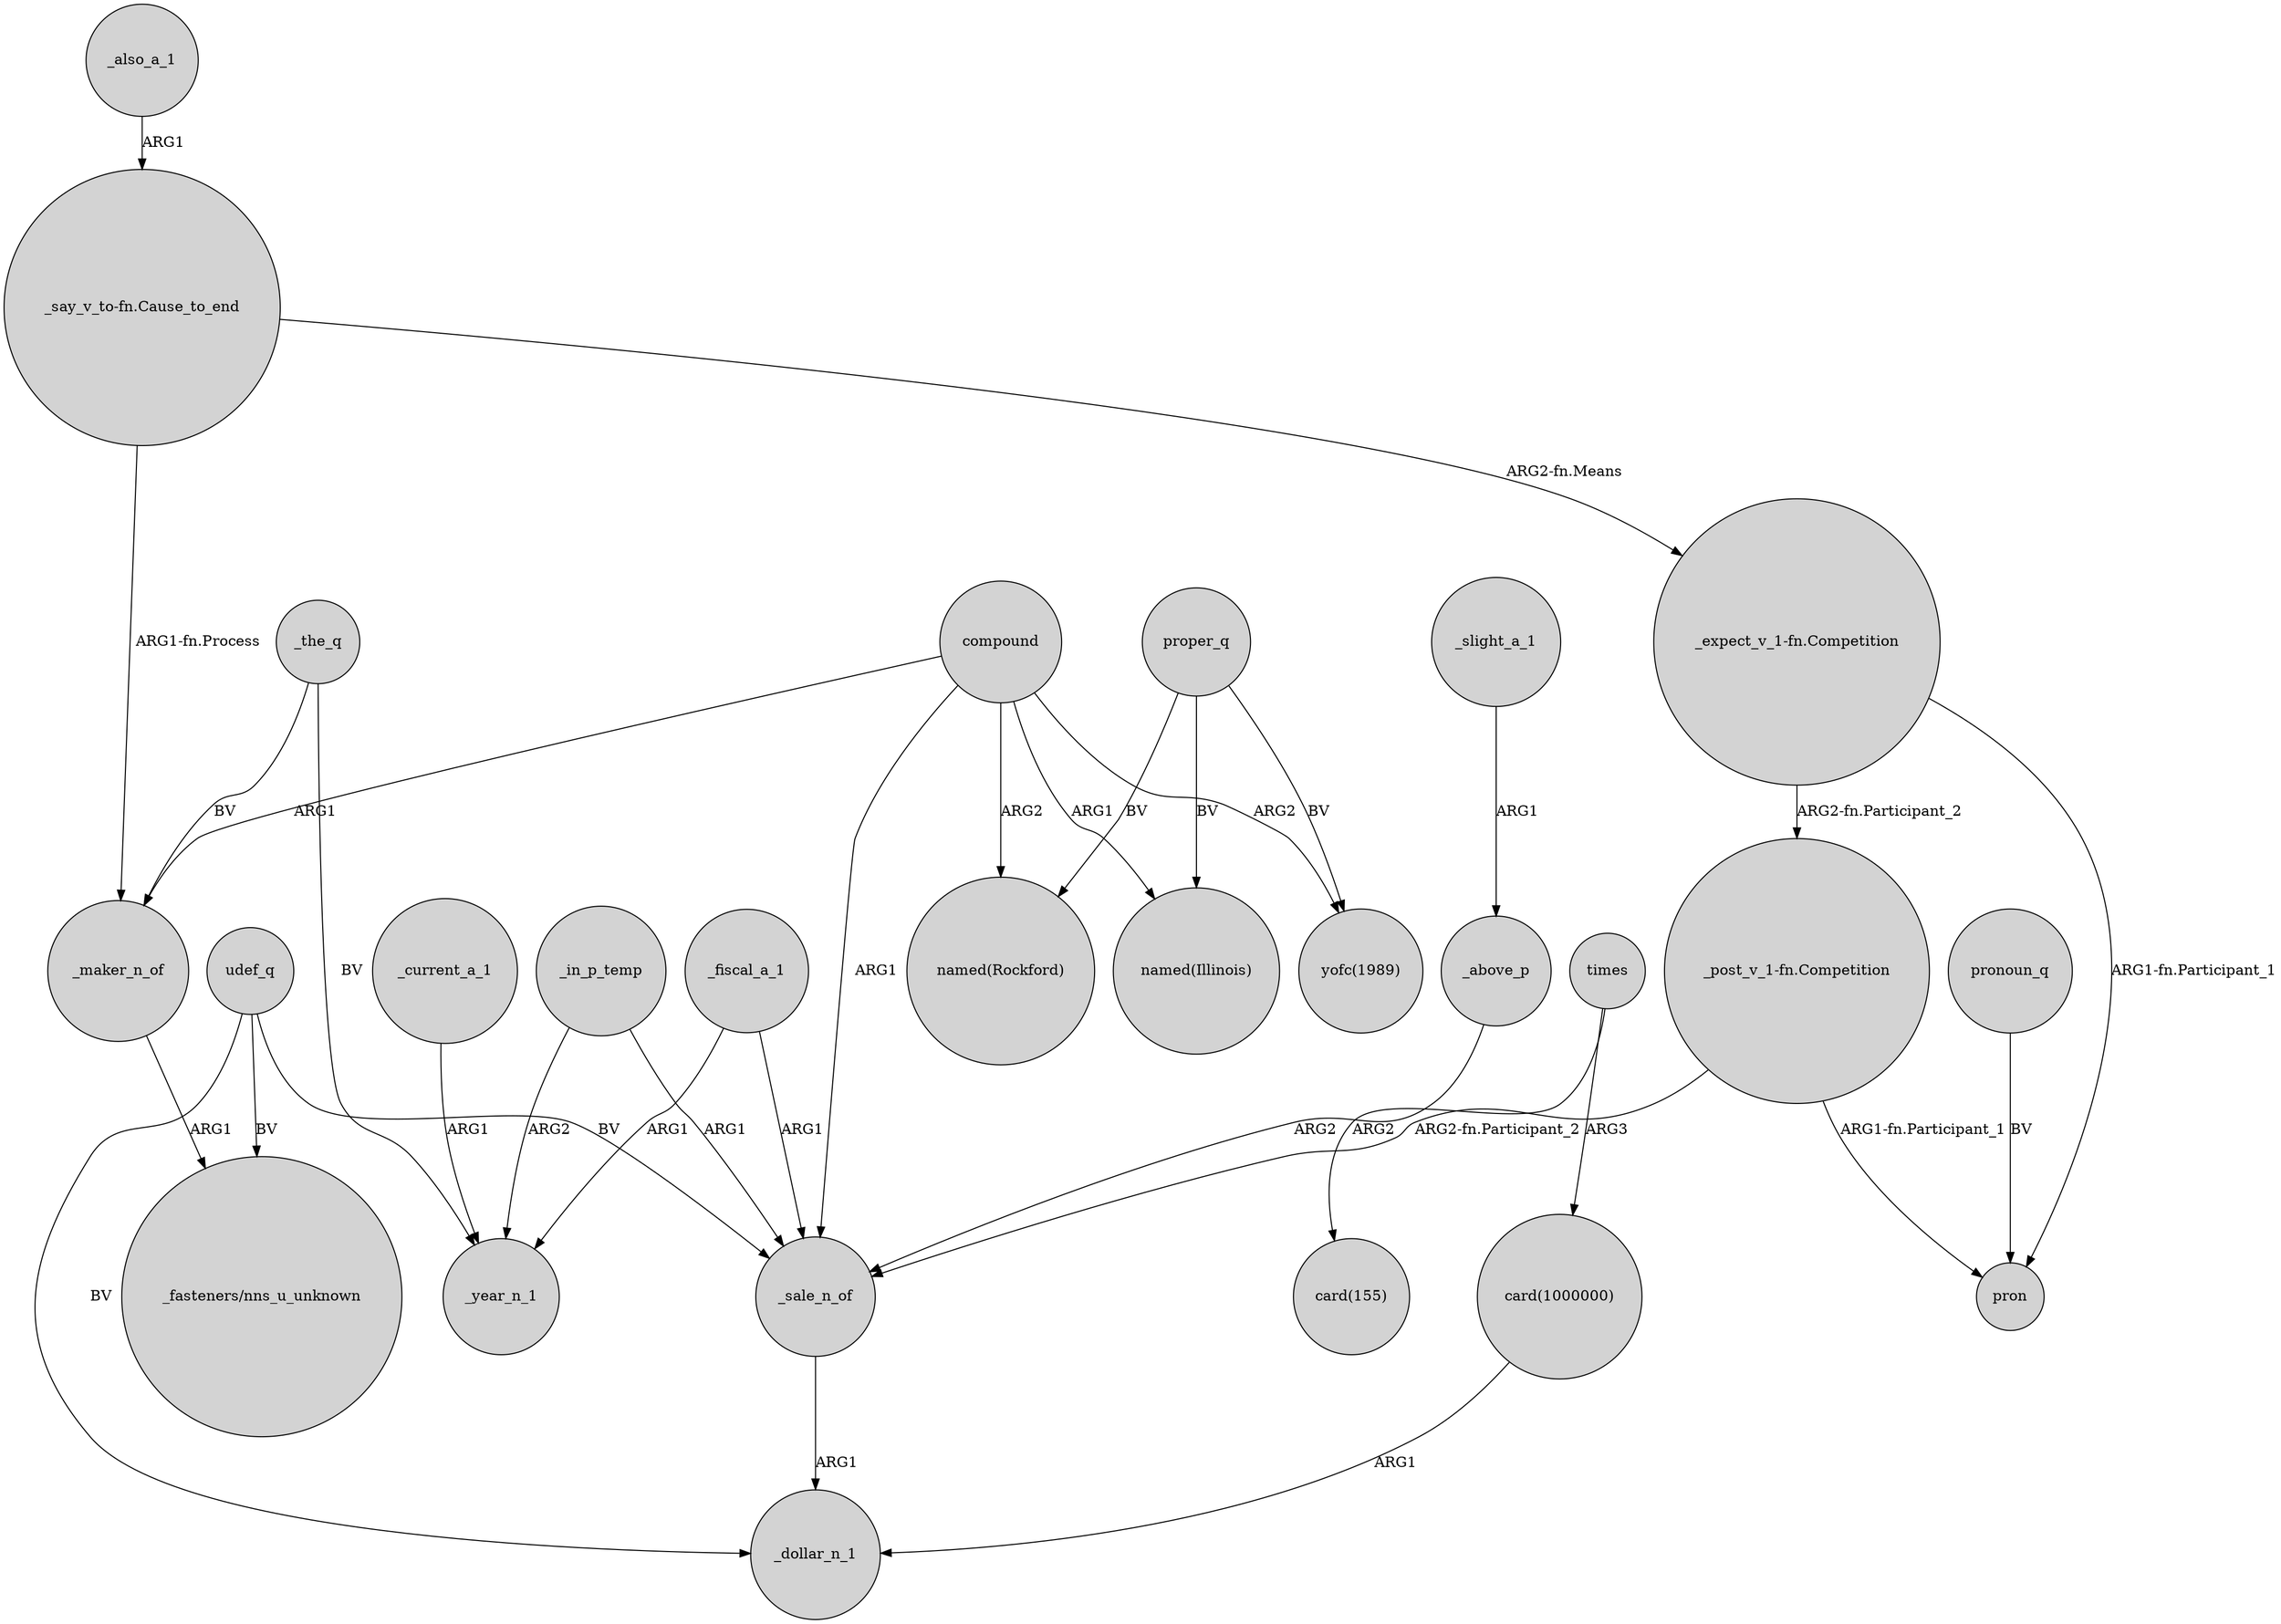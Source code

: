 digraph {
	node [shape=circle style=filled]
	udef_q -> "_fasteners/nns_u_unknown" [label=BV]
	proper_q -> "named(Rockford)" [label=BV]
	_current_a_1 -> _year_n_1 [label=ARG1]
	_above_p -> _sale_n_of [label=ARG2]
	_fiscal_a_1 -> _year_n_1 [label=ARG1]
	proper_q -> "named(Illinois)" [label=BV]
	_in_p_temp -> _sale_n_of [label=ARG1]
	times -> "card(1000000)" [label=ARG3]
	compound -> _sale_n_of [label=ARG1]
	times -> "card(155)" [label=ARG2]
	udef_q -> _sale_n_of [label=BV]
	"_post_v_1-fn.Competition" -> pron [label="ARG1-fn.Participant_1"]
	_also_a_1 -> "_say_v_to-fn.Cause_to_end" [label=ARG1]
	pronoun_q -> pron [label=BV]
	"_expect_v_1-fn.Competition" -> pron [label="ARG1-fn.Participant_1"]
	"_expect_v_1-fn.Competition" -> "_post_v_1-fn.Competition" [label="ARG2-fn.Participant_2"]
	_the_q -> _year_n_1 [label=BV]
	udef_q -> _dollar_n_1 [label=BV]
	proper_q -> "yofc(1989)" [label=BV]
	"card(1000000)" -> _dollar_n_1 [label=ARG1]
	"_say_v_to-fn.Cause_to_end" -> "_expect_v_1-fn.Competition" [label="ARG2-fn.Means"]
	compound -> "named(Illinois)" [label=ARG1]
	_in_p_temp -> _year_n_1 [label=ARG2]
	compound -> _maker_n_of [label=ARG1]
	"_post_v_1-fn.Competition" -> _sale_n_of [label="ARG2-fn.Participant_2"]
	compound -> "named(Rockford)" [label=ARG2]
	_the_q -> _maker_n_of [label=BV]
	_fiscal_a_1 -> _sale_n_of [label=ARG1]
	_slight_a_1 -> _above_p [label=ARG1]
	compound -> "yofc(1989)" [label=ARG2]
	_sale_n_of -> _dollar_n_1 [label=ARG1]
	_maker_n_of -> "_fasteners/nns_u_unknown" [label=ARG1]
	"_say_v_to-fn.Cause_to_end" -> _maker_n_of [label="ARG1-fn.Process"]
}
